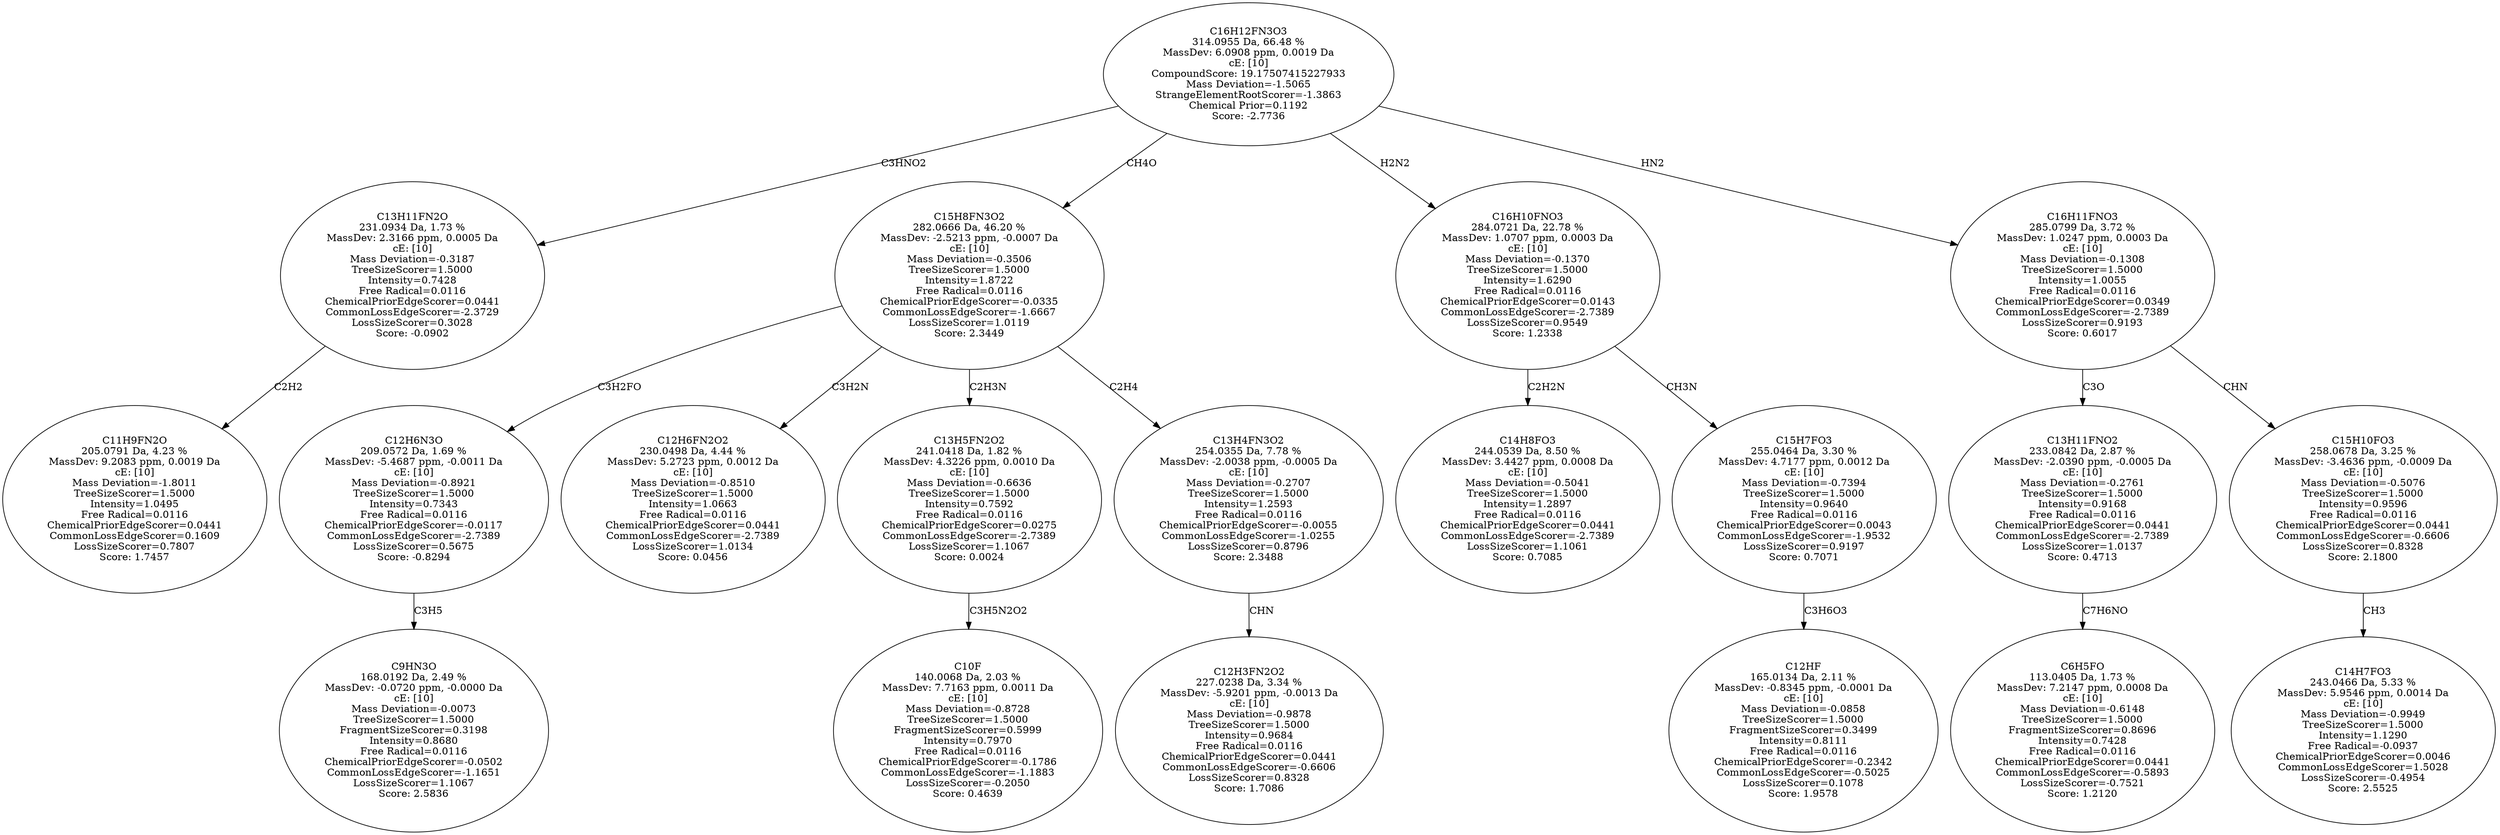 strict digraph {
v1 [label="C11H9FN2O\n205.0791 Da, 4.23 %\nMassDev: 9.2083 ppm, 0.0019 Da\ncE: [10]\nMass Deviation=-1.8011\nTreeSizeScorer=1.5000\nIntensity=1.0495\nFree Radical=0.0116\nChemicalPriorEdgeScorer=0.0441\nCommonLossEdgeScorer=0.1609\nLossSizeScorer=0.7807\nScore: 1.7457"];
v2 [label="C13H11FN2O\n231.0934 Da, 1.73 %\nMassDev: 2.3166 ppm, 0.0005 Da\ncE: [10]\nMass Deviation=-0.3187\nTreeSizeScorer=1.5000\nIntensity=0.7428\nFree Radical=0.0116\nChemicalPriorEdgeScorer=0.0441\nCommonLossEdgeScorer=-2.3729\nLossSizeScorer=0.3028\nScore: -0.0902"];
v3 [label="C9HN3O\n168.0192 Da, 2.49 %\nMassDev: -0.0720 ppm, -0.0000 Da\ncE: [10]\nMass Deviation=-0.0073\nTreeSizeScorer=1.5000\nFragmentSizeScorer=0.3198\nIntensity=0.8680\nFree Radical=0.0116\nChemicalPriorEdgeScorer=-0.0502\nCommonLossEdgeScorer=-1.1651\nLossSizeScorer=1.1067\nScore: 2.5836"];
v4 [label="C12H6N3O\n209.0572 Da, 1.69 %\nMassDev: -5.4687 ppm, -0.0011 Da\ncE: [10]\nMass Deviation=-0.8921\nTreeSizeScorer=1.5000\nIntensity=0.7343\nFree Radical=0.0116\nChemicalPriorEdgeScorer=-0.0117\nCommonLossEdgeScorer=-2.7389\nLossSizeScorer=0.5675\nScore: -0.8294"];
v5 [label="C12H6FN2O2\n230.0498 Da, 4.44 %\nMassDev: 5.2723 ppm, 0.0012 Da\ncE: [10]\nMass Deviation=-0.8510\nTreeSizeScorer=1.5000\nIntensity=1.0663\nFree Radical=0.0116\nChemicalPriorEdgeScorer=0.0441\nCommonLossEdgeScorer=-2.7389\nLossSizeScorer=1.0134\nScore: 0.0456"];
v6 [label="C10F\n140.0068 Da, 2.03 %\nMassDev: 7.7163 ppm, 0.0011 Da\ncE: [10]\nMass Deviation=-0.8728\nTreeSizeScorer=1.5000\nFragmentSizeScorer=0.5999\nIntensity=0.7970\nFree Radical=0.0116\nChemicalPriorEdgeScorer=-0.1786\nCommonLossEdgeScorer=-1.1883\nLossSizeScorer=-0.2050\nScore: 0.4639"];
v7 [label="C13H5FN2O2\n241.0418 Da, 1.82 %\nMassDev: 4.3226 ppm, 0.0010 Da\ncE: [10]\nMass Deviation=-0.6636\nTreeSizeScorer=1.5000\nIntensity=0.7592\nFree Radical=0.0116\nChemicalPriorEdgeScorer=0.0275\nCommonLossEdgeScorer=-2.7389\nLossSizeScorer=1.1067\nScore: 0.0024"];
v8 [label="C12H3FN2O2\n227.0238 Da, 3.34 %\nMassDev: -5.9201 ppm, -0.0013 Da\ncE: [10]\nMass Deviation=-0.9878\nTreeSizeScorer=1.5000\nIntensity=0.9684\nFree Radical=0.0116\nChemicalPriorEdgeScorer=0.0441\nCommonLossEdgeScorer=-0.6606\nLossSizeScorer=0.8328\nScore: 1.7086"];
v9 [label="C13H4FN3O2\n254.0355 Da, 7.78 %\nMassDev: -2.0038 ppm, -0.0005 Da\ncE: [10]\nMass Deviation=-0.2707\nTreeSizeScorer=1.5000\nIntensity=1.2593\nFree Radical=0.0116\nChemicalPriorEdgeScorer=-0.0055\nCommonLossEdgeScorer=-1.0255\nLossSizeScorer=0.8796\nScore: 2.3488"];
v10 [label="C15H8FN3O2\n282.0666 Da, 46.20 %\nMassDev: -2.5213 ppm, -0.0007 Da\ncE: [10]\nMass Deviation=-0.3506\nTreeSizeScorer=1.5000\nIntensity=1.8722\nFree Radical=0.0116\nChemicalPriorEdgeScorer=-0.0335\nCommonLossEdgeScorer=-1.6667\nLossSizeScorer=1.0119\nScore: 2.3449"];
v11 [label="C14H8FO3\n244.0539 Da, 8.50 %\nMassDev: 3.4427 ppm, 0.0008 Da\ncE: [10]\nMass Deviation=-0.5041\nTreeSizeScorer=1.5000\nIntensity=1.2897\nFree Radical=0.0116\nChemicalPriorEdgeScorer=0.0441\nCommonLossEdgeScorer=-2.7389\nLossSizeScorer=1.1061\nScore: 0.7085"];
v12 [label="C12HF\n165.0134 Da, 2.11 %\nMassDev: -0.8345 ppm, -0.0001 Da\ncE: [10]\nMass Deviation=-0.0858\nTreeSizeScorer=1.5000\nFragmentSizeScorer=0.3499\nIntensity=0.8111\nFree Radical=0.0116\nChemicalPriorEdgeScorer=-0.2342\nCommonLossEdgeScorer=-0.5025\nLossSizeScorer=0.1078\nScore: 1.9578"];
v13 [label="C15H7FO3\n255.0464 Da, 3.30 %\nMassDev: 4.7177 ppm, 0.0012 Da\ncE: [10]\nMass Deviation=-0.7394\nTreeSizeScorer=1.5000\nIntensity=0.9640\nFree Radical=0.0116\nChemicalPriorEdgeScorer=0.0043\nCommonLossEdgeScorer=-1.9532\nLossSizeScorer=0.9197\nScore: 0.7071"];
v14 [label="C16H10FNO3\n284.0721 Da, 22.78 %\nMassDev: 1.0707 ppm, 0.0003 Da\ncE: [10]\nMass Deviation=-0.1370\nTreeSizeScorer=1.5000\nIntensity=1.6290\nFree Radical=0.0116\nChemicalPriorEdgeScorer=0.0143\nCommonLossEdgeScorer=-2.7389\nLossSizeScorer=0.9549\nScore: 1.2338"];
v15 [label="C6H5FO\n113.0405 Da, 1.73 %\nMassDev: 7.2147 ppm, 0.0008 Da\ncE: [10]\nMass Deviation=-0.6148\nTreeSizeScorer=1.5000\nFragmentSizeScorer=0.8696\nIntensity=0.7428\nFree Radical=0.0116\nChemicalPriorEdgeScorer=0.0441\nCommonLossEdgeScorer=-0.5893\nLossSizeScorer=-0.7521\nScore: 1.2120"];
v16 [label="C13H11FNO2\n233.0842 Da, 2.87 %\nMassDev: -2.0390 ppm, -0.0005 Da\ncE: [10]\nMass Deviation=-0.2761\nTreeSizeScorer=1.5000\nIntensity=0.9168\nFree Radical=0.0116\nChemicalPriorEdgeScorer=0.0441\nCommonLossEdgeScorer=-2.7389\nLossSizeScorer=1.0137\nScore: 0.4713"];
v17 [label="C14H7FO3\n243.0466 Da, 5.33 %\nMassDev: 5.9546 ppm, 0.0014 Da\ncE: [10]\nMass Deviation=-0.9949\nTreeSizeScorer=1.5000\nIntensity=1.1290\nFree Radical=-0.0937\nChemicalPriorEdgeScorer=0.0046\nCommonLossEdgeScorer=1.5028\nLossSizeScorer=-0.4954\nScore: 2.5525"];
v18 [label="C15H10FO3\n258.0678 Da, 3.25 %\nMassDev: -3.4636 ppm, -0.0009 Da\ncE: [10]\nMass Deviation=-0.5076\nTreeSizeScorer=1.5000\nIntensity=0.9596\nFree Radical=0.0116\nChemicalPriorEdgeScorer=0.0441\nCommonLossEdgeScorer=-0.6606\nLossSizeScorer=0.8328\nScore: 2.1800"];
v19 [label="C16H11FNO3\n285.0799 Da, 3.72 %\nMassDev: 1.0247 ppm, 0.0003 Da\ncE: [10]\nMass Deviation=-0.1308\nTreeSizeScorer=1.5000\nIntensity=1.0055\nFree Radical=0.0116\nChemicalPriorEdgeScorer=0.0349\nCommonLossEdgeScorer=-2.7389\nLossSizeScorer=0.9193\nScore: 0.6017"];
v20 [label="C16H12FN3O3\n314.0955 Da, 66.48 %\nMassDev: 6.0908 ppm, 0.0019 Da\ncE: [10]\nCompoundScore: 19.17507415227933\nMass Deviation=-1.5065\nStrangeElementRootScorer=-1.3863\nChemical Prior=0.1192\nScore: -2.7736"];
v2 -> v1 [label="C2H2"];
v20 -> v2 [label="C3HNO2"];
v4 -> v3 [label="C3H5"];
v10 -> v4 [label="C3H2FO"];
v10 -> v5 [label="C3H2N"];
v7 -> v6 [label="C3H5N2O2"];
v10 -> v7 [label="C2H3N"];
v9 -> v8 [label="CHN"];
v10 -> v9 [label="C2H4"];
v20 -> v10 [label="CH4O"];
v14 -> v11 [label="C2H2N"];
v13 -> v12 [label="C3H6O3"];
v14 -> v13 [label="CH3N"];
v20 -> v14 [label="H2N2"];
v16 -> v15 [label="C7H6NO"];
v19 -> v16 [label="C3O"];
v18 -> v17 [label="CH3"];
v19 -> v18 [label="CHN"];
v20 -> v19 [label="HN2"];
}